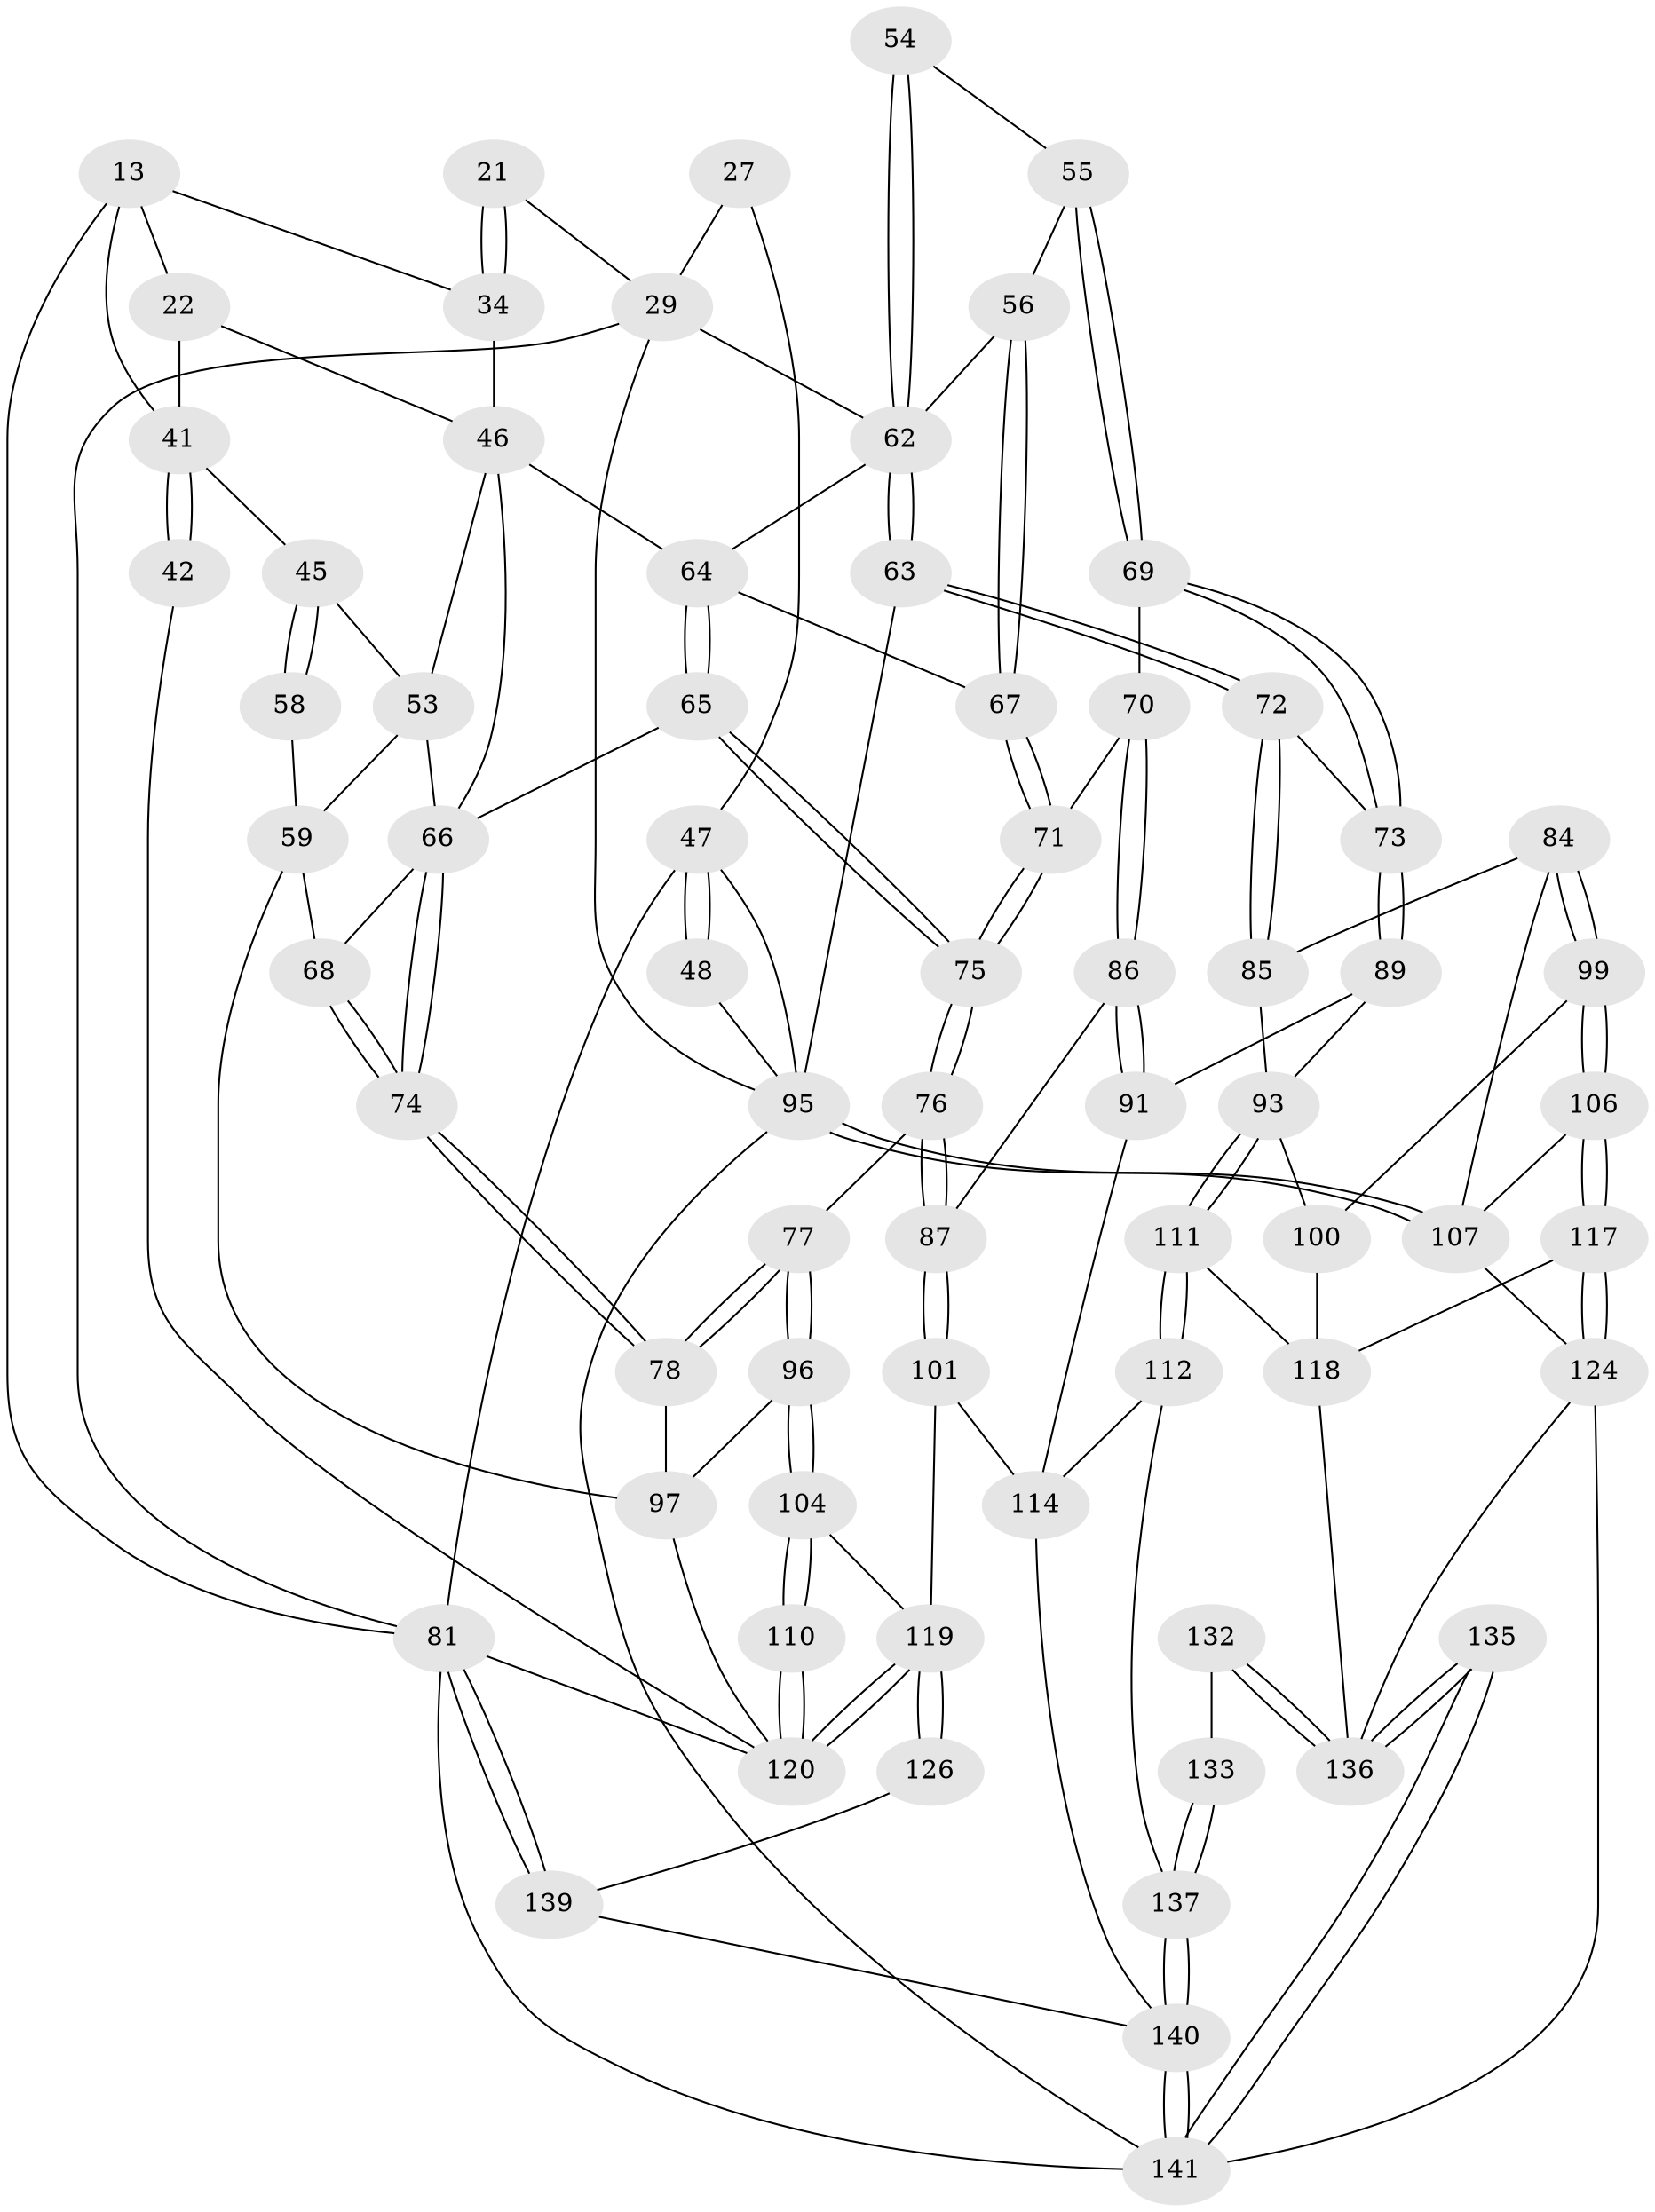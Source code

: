// original degree distribution, {3: 0.014184397163120567, 4: 0.20567375886524822, 6: 0.18439716312056736, 5: 0.5957446808510638}
// Generated by graph-tools (version 1.1) at 2025/01/03/09/25 05:01:40]
// undirected, 70 vertices, 161 edges
graph export_dot {
graph [start="1"]
  node [color=gray90,style=filled];
  13 [pos="+0.08151604736622844+0.03641688980307277",super="+9+12"];
  21 [pos="+0.39418308933020424+0.10548168230174106",super="+10"];
  22 [pos="+0.11792217456088744+0.1702310193629907",super="+15"];
  27 [pos="+0.8131962519949841+0.21438035987128806",super="+26"];
  29 [pos="+0.6922840126938755+0.2237795289126436",super="+28+20"];
  34 [pos="+0.349560812537762+0.21736226651942012",super="+30+11"];
  41 [pos="+0+0.2439474453667525",super="+23+17+16"];
  42 [pos="+0+0.24415895951616856"];
  45 [pos="+0+0.24402010161761212",super="+44"];
  46 [pos="+0.23281469337681057+0.25435213338435564",super="+32+38"];
  47 [pos="+1+0.3781331905847224",super="+24+33"];
  48 [pos="+1+0.3812696936180804"];
  53 [pos="+0.15521772752230506+0.35744343346773294",super="+43"];
  54 [pos="+0.5251970179170116+0.36668795983178515"];
  55 [pos="+0.51844451320112+0.3715084392330691"];
  56 [pos="+0.49600112284815095+0.3721627907103625"];
  58 [pos="+0.07524704983026048+0.3684065340110001"];
  59 [pos="+0.03408709858254348+0.4571328838220134",super="+57"];
  62 [pos="+0.6119324957532043+0.4063820293760088",super="+39+40+36"];
  63 [pos="+0.6367921674927105+0.46686213136433796"];
  64 [pos="+0.3617075950854319+0.3664145194181327",super="+37"];
  65 [pos="+0.29322620519769865+0.42971193062924673"];
  66 [pos="+0.28078568812047044+0.427674515327264",super="+51+52"];
  67 [pos="+0.4306863684995385+0.4022713916615012"];
  68 [pos="+0.11315077417023728+0.4670079179511961"];
  69 [pos="+0.5614736968209271+0.4974198808693952"];
  70 [pos="+0.48435083504876014+0.4962071748664884"];
  71 [pos="+0.452697610458869+0.4701603585424911"];
  72 [pos="+0.62306702373769+0.5076742633407921"];
  73 [pos="+0.6025744421048345+0.5141983617704327"];
  74 [pos="+0.16785285649361872+0.5174770059172055"];
  75 [pos="+0.3266141768893215+0.539883375292252"];
  76 [pos="+0.322815404848295+0.5850952423038249"];
  77 [pos="+0.23314961643400206+0.5947033089417082"];
  78 [pos="+0.1706873950940332+0.5293997930979475"];
  81 [pos="+0+1",super="+6"];
  84 [pos="+0.7783561581275847+0.5701531888628698"];
  85 [pos="+0.6996387063086286+0.5533477628417205"];
  86 [pos="+0.42743908368064004+0.6193582014987087"];
  87 [pos="+0.34624658364942107+0.6119709676382972"];
  89 [pos="+0.5445090111546735+0.6461983040872973"];
  91 [pos="+0.48600843619128087+0.6584774937322999",super="+90"];
  93 [pos="+0.5722672385924131+0.6626958550405424",super="+92"];
  95 [pos="+1+0.7503789227366033",super="+94+82+49+50"];
  96 [pos="+0.1862555266915218+0.6530521471119853"];
  97 [pos="+0.11725356630056175+0.6560033053343007",super="+88+60"];
  99 [pos="+0.7228630731442641+0.677729580925758"];
  100 [pos="+0.663184182063666+0.7200950813137702"];
  101 [pos="+0.3141860057572831+0.7584632201627491"];
  104 [pos="+0.22686874444921235+0.7490761409475951"];
  106 [pos="+0.8214424785008442+0.7612879713126425"];
  107 [pos="+1+0.7533888181887424",super="+105+83"];
  110 [pos="+0.11463876806063149+0.7752533868675049"];
  111 [pos="+0.584058485223771+0.8243918427578361"];
  112 [pos="+0.5546425447424571+0.8298893089084985"];
  114 [pos="+0.43227531838679356+0.8172936973298882",super="+109+113"];
  117 [pos="+0.8217527745563203+0.7666158147073235"];
  118 [pos="+0.7949483058885543+0.7729116187296939",super="+115+116"];
  119 [pos="+0.1455997402909887+0.9342003493033983",super="+103+102"];
  120 [pos="+0+1",super="+80+79+108"];
  124 [pos="+0.8620213754065672+0.8041641787531572",super="+123"];
  126 [pos="+0.2791697409928252+0.8932284583985146"];
  132 [pos="+0.665616954537968+0.9299757675026258"];
  133 [pos="+0.6396777714415534+0.9654307160175155"];
  135 [pos="+0.8583343342377437+1"];
  136 [pos="+0.8225160841316704+1",super="+125+121+122"];
  137 [pos="+0.6111125568246265+1",super="+130+129"];
  139 [pos="+0.3236158325957211+1",super="+128"];
  140 [pos="+0.6091847417173969+1",super="+138+131"];
  141 [pos="+0.8786730013225288+1",super="+98+134"];
  13 -- 81 [weight=2];
  13 -- 41;
  13 -- 22 [weight=2];
  13 -- 34;
  21 -- 34 [weight=3];
  21 -- 34;
  21 -- 29 [weight=2];
  22 -- 41 [weight=2];
  22 -- 46;
  27 -- 47 [weight=2];
  27 -- 29 [weight=2];
  29 -- 81;
  29 -- 62 [weight=2];
  29 -- 95;
  34 -- 46 [weight=2];
  41 -- 42 [weight=2];
  41 -- 42;
  41 -- 45;
  42 -- 120;
  45 -- 58 [weight=2];
  45 -- 58;
  45 -- 53;
  46 -- 64;
  46 -- 53;
  46 -- 66;
  47 -- 48 [weight=2];
  47 -- 48;
  47 -- 95;
  47 -- 81;
  48 -- 95;
  53 -- 59;
  53 -- 66;
  54 -- 55;
  54 -- 62 [weight=2];
  54 -- 62;
  55 -- 56;
  55 -- 69;
  55 -- 69;
  56 -- 67;
  56 -- 67;
  56 -- 62;
  58 -- 59;
  59 -- 68;
  59 -- 97;
  62 -- 63;
  62 -- 63;
  62 -- 64;
  63 -- 72;
  63 -- 72;
  63 -- 95;
  64 -- 65;
  64 -- 65;
  64 -- 67;
  65 -- 66;
  65 -- 75;
  65 -- 75;
  66 -- 74;
  66 -- 74;
  66 -- 68;
  67 -- 71;
  67 -- 71;
  68 -- 74;
  68 -- 74;
  69 -- 70;
  69 -- 73;
  69 -- 73;
  70 -- 71;
  70 -- 86;
  70 -- 86;
  71 -- 75;
  71 -- 75;
  72 -- 73;
  72 -- 85;
  72 -- 85;
  73 -- 89;
  73 -- 89;
  74 -- 78;
  74 -- 78;
  75 -- 76;
  75 -- 76;
  76 -- 77;
  76 -- 87;
  76 -- 87;
  77 -- 78;
  77 -- 78;
  77 -- 96;
  77 -- 96;
  78 -- 97;
  81 -- 139;
  81 -- 139;
  81 -- 141 [weight=2];
  81 -- 120;
  84 -- 85;
  84 -- 99;
  84 -- 99;
  84 -- 107;
  85 -- 93;
  86 -- 87;
  86 -- 91;
  86 -- 91;
  87 -- 101;
  87 -- 101;
  89 -- 93;
  89 -- 91;
  91 -- 114 [weight=2];
  93 -- 111;
  93 -- 111;
  93 -- 100;
  95 -- 107 [weight=2];
  95 -- 107;
  95 -- 141;
  96 -- 97;
  96 -- 104;
  96 -- 104;
  97 -- 120 [weight=2];
  99 -- 100;
  99 -- 106;
  99 -- 106;
  100 -- 118;
  101 -- 119;
  101 -- 114;
  104 -- 110;
  104 -- 110;
  104 -- 119;
  106 -- 117;
  106 -- 117;
  106 -- 107;
  107 -- 124;
  110 -- 120 [weight=2];
  110 -- 120;
  111 -- 112;
  111 -- 112;
  111 -- 118;
  112 -- 137;
  112 -- 114;
  114 -- 140;
  117 -- 118;
  117 -- 124;
  117 -- 124;
  118 -- 136 [weight=2];
  119 -- 120;
  119 -- 120;
  119 -- 126 [weight=2];
  119 -- 126;
  124 -- 136;
  124 -- 141;
  126 -- 139;
  132 -- 133;
  132 -- 136 [weight=2];
  132 -- 136;
  133 -- 137 [weight=2];
  133 -- 137;
  135 -- 136;
  135 -- 136;
  135 -- 141 [weight=2];
  135 -- 141;
  137 -- 140 [weight=2];
  137 -- 140;
  139 -- 140 [weight=2];
  140 -- 141;
  140 -- 141;
}
